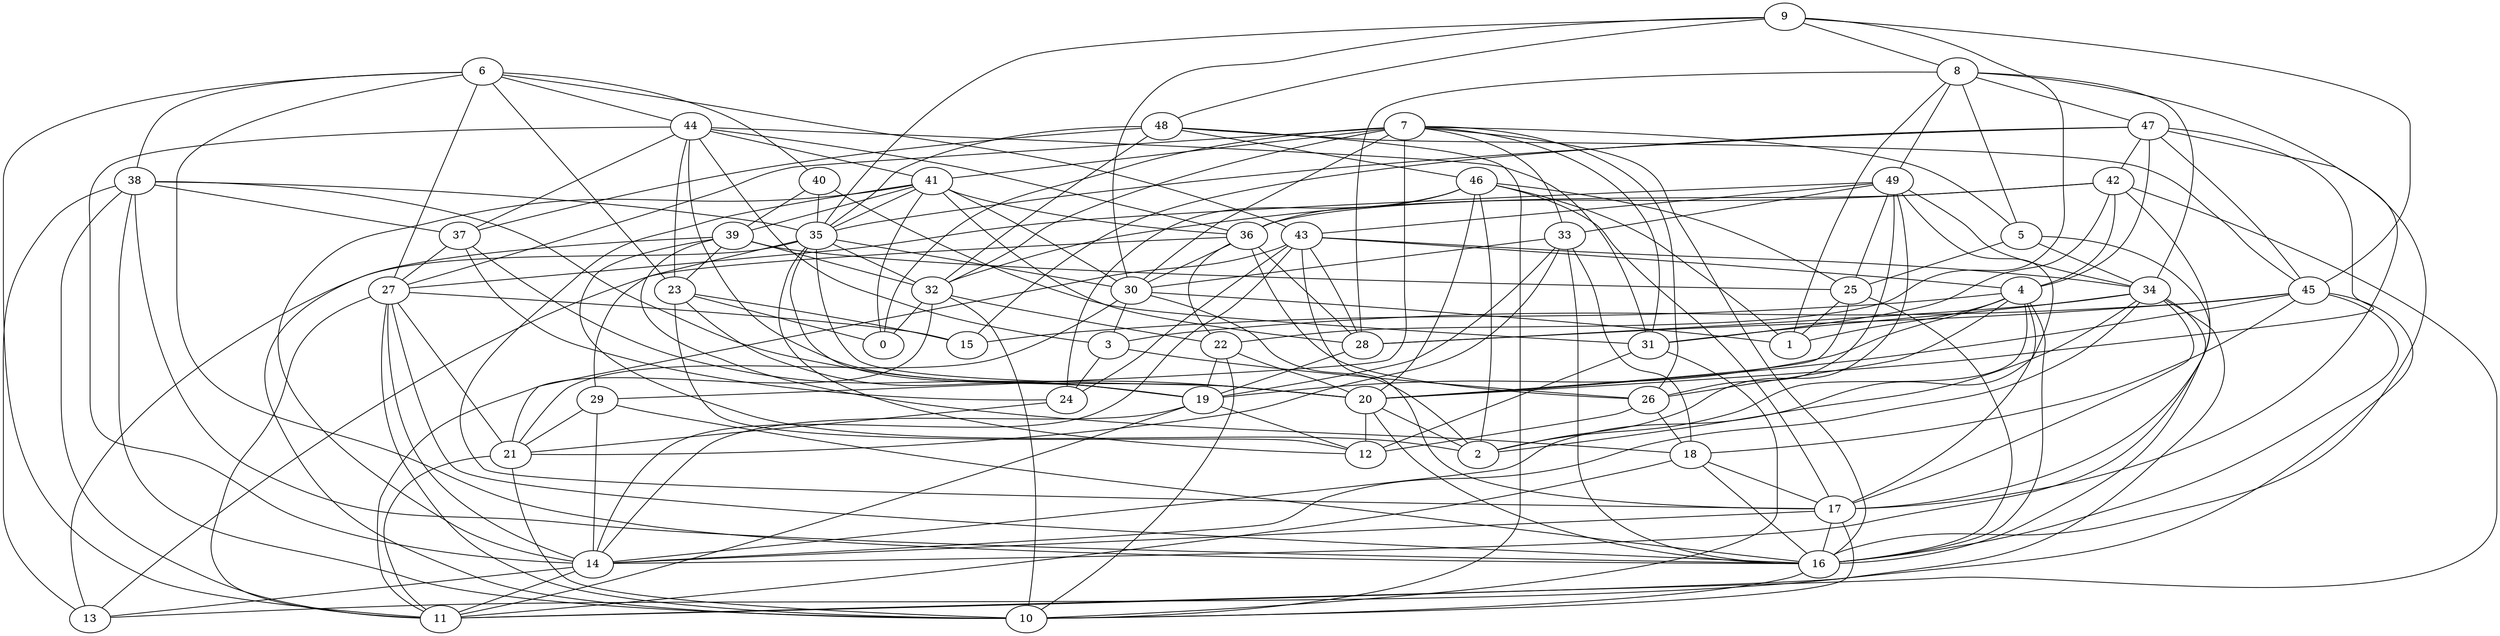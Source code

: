 digraph GG_graph {

subgraph G_graph {
edge [color = black]
"41" -> "28" [dir = none]
"41" -> "30" [dir = none]
"41" -> "39" [dir = none]
"37" -> "27" [dir = none]
"37" -> "24" [dir = none]
"5" -> "25" [dir = none]
"29" -> "16" [dir = none]
"46" -> "2" [dir = none]
"46" -> "17" [dir = none]
"46" -> "36" [dir = none]
"9" -> "8" [dir = none]
"9" -> "45" [dir = none]
"9" -> "30" [dir = none]
"14" -> "13" [dir = none]
"34" -> "16" [dir = none]
"34" -> "28" [dir = none]
"34" -> "17" [dir = none]
"22" -> "10" [dir = none]
"22" -> "20" [dir = none]
"40" -> "35" [dir = none]
"17" -> "16" [dir = none]
"17" -> "14" [dir = none]
"7" -> "31" [dir = none]
"7" -> "41" [dir = none]
"7" -> "16" [dir = none]
"7" -> "5" [dir = none]
"49" -> "25" [dir = none]
"49" -> "34" [dir = none]
"49" -> "43" [dir = none]
"49" -> "33" [dir = none]
"42" -> "17" [dir = none]
"42" -> "32" [dir = none]
"23" -> "0" [dir = none]
"23" -> "15" [dir = none]
"21" -> "10" [dir = none]
"20" -> "12" [dir = none]
"20" -> "16" [dir = none]
"33" -> "19" [dir = none]
"33" -> "18" [dir = none]
"33" -> "16" [dir = none]
"18" -> "11" [dir = none]
"18" -> "16" [dir = none]
"48" -> "32" [dir = none]
"48" -> "45" [dir = none]
"48" -> "10" [dir = none]
"38" -> "37" [dir = none]
"38" -> "35" [dir = none]
"38" -> "20" [dir = none]
"8" -> "1" [dir = none]
"8" -> "17" [dir = none]
"8" -> "47" [dir = none]
"25" -> "16" [dir = none]
"25" -> "20" [dir = none]
"44" -> "37" [dir = none]
"44" -> "3" [dir = none]
"44" -> "20" [dir = none]
"44" -> "14" [dir = none]
"44" -> "41" [dir = none]
"44" -> "23" [dir = none]
"31" -> "12" [dir = none]
"4" -> "17" [dir = none]
"4" -> "26" [dir = none]
"4" -> "2" [dir = none]
"4" -> "15" [dir = none]
"4" -> "1" [dir = none]
"43" -> "24" [dir = none]
"43" -> "34" [dir = none]
"43" -> "14" [dir = none]
"27" -> "15" [dir = none]
"27" -> "10" [dir = none]
"35" -> "12" [dir = none]
"35" -> "29" [dir = none]
"35" -> "13" [dir = none]
"35" -> "32" [dir = none]
"35" -> "19" [dir = none]
"47" -> "15" [dir = none]
"47" -> "4" [dir = none]
"47" -> "45" [dir = none]
"36" -> "26" [dir = none]
"36" -> "13" [dir = none]
"36" -> "22" [dir = none]
"32" -> "22" [dir = none]
"32" -> "0" [dir = none]
"32" -> "11" [dir = none]
"26" -> "12" [dir = none]
"39" -> "25" [dir = none]
"39" -> "32" [dir = none]
"3" -> "26" [dir = none]
"6" -> "40" [dir = none]
"6" -> "11" [dir = none]
"6" -> "16" [dir = none]
"6" -> "44" [dir = none]
"30" -> "21" [dir = none]
"45" -> "13" [dir = none]
"45" -> "16" [dir = none]
"45" -> "18" [dir = none]
"45" -> "3" [dir = none]
"19" -> "12" [dir = none]
"42" -> "4" [dir = none]
"4" -> "19" [dir = none]
"17" -> "10" [dir = none]
"43" -> "4" [dir = none]
"39" -> "2" [dir = none]
"5" -> "34" [dir = none]
"7" -> "33" [dir = none]
"48" -> "37" [dir = none]
"9" -> "35" [dir = none]
"6" -> "27" [dir = none]
"23" -> "12" [dir = none]
"8" -> "34" [dir = none]
"5" -> "14" [dir = none]
"35" -> "20" [dir = none]
"38" -> "13" [dir = none]
"25" -> "1" [dir = none]
"48" -> "35" [dir = none]
"27" -> "14" [dir = none]
"46" -> "1" [dir = none]
"38" -> "11" [dir = none]
"34" -> "11" [dir = none]
"26" -> "18" [dir = none]
"7" -> "27" [dir = none]
"42" -> "31" [dir = none]
"27" -> "11" [dir = none]
"43" -> "21" [dir = none]
"16" -> "10" [dir = none]
"7" -> "0" [dir = none]
"30" -> "2" [dir = none]
"37" -> "19" [dir = none]
"41" -> "35" [dir = none]
"19" -> "14" [dir = none]
"49" -> "27" [dir = none]
"45" -> "20" [dir = none]
"46" -> "20" [dir = none]
"33" -> "30" [dir = none]
"27" -> "21" [dir = none]
"45" -> "28" [dir = none]
"28" -> "19" [dir = none]
"14" -> "11" [dir = none]
"9" -> "48" [dir = none]
"42" -> "36" [dir = none]
"44" -> "31" [dir = none]
"33" -> "21" [dir = none]
"27" -> "16" [dir = none]
"39" -> "23" [dir = none]
"9" -> "22" [dir = none]
"32" -> "10" [dir = none]
"38" -> "10" [dir = none]
"43" -> "28" [dir = none]
"21" -> "11" [dir = none]
"46" -> "25" [dir = none]
"23" -> "19" [dir = none]
"8" -> "5" [dir = none]
"41" -> "14" [dir = none]
"40" -> "39" [dir = none]
"40" -> "31" [dir = none]
"22" -> "19" [dir = none]
"47" -> "16" [dir = none]
"46" -> "24" [dir = none]
"31" -> "10" [dir = none]
"7" -> "32" [dir = none]
"41" -> "36" [dir = none]
"7" -> "30" [dir = none]
"48" -> "46" [dir = none]
"36" -> "30" [dir = none]
"30" -> "1" [dir = none]
"47" -> "35" [dir = none]
"29" -> "14" [dir = none]
"6" -> "38" [dir = none]
"6" -> "43" [dir = none]
"6" -> "23" [dir = none]
"43" -> "17" [dir = none]
"47" -> "42" [dir = none]
"34" -> "2" [dir = none]
"49" -> "26" [dir = none]
"18" -> "17" [dir = none]
"49" -> "14" [dir = none]
"41" -> "0" [dir = none]
"34" -> "31" [dir = none]
"4" -> "16" [dir = none]
"44" -> "36" [dir = none]
"39" -> "18" [dir = none]
"7" -> "26" [dir = none]
"35" -> "30" [dir = none]
"20" -> "2" [dir = none]
"19" -> "11" [dir = none]
"39" -> "10" [dir = none]
"8" -> "49" [dir = none]
"41" -> "17" [dir = none]
"47" -> "20" [dir = none]
"3" -> "24" [dir = none]
"36" -> "28" [dir = none]
"42" -> "11" [dir = none]
"38" -> "16" [dir = none]
"29" -> "21" [dir = none]
"49" -> "2" [dir = none]
"24" -> "21" [dir = none]
"34" -> "14" [dir = none]
"7" -> "29" [dir = none]
"8" -> "28" [dir = none]
"30" -> "3" [dir = none]
}

}
